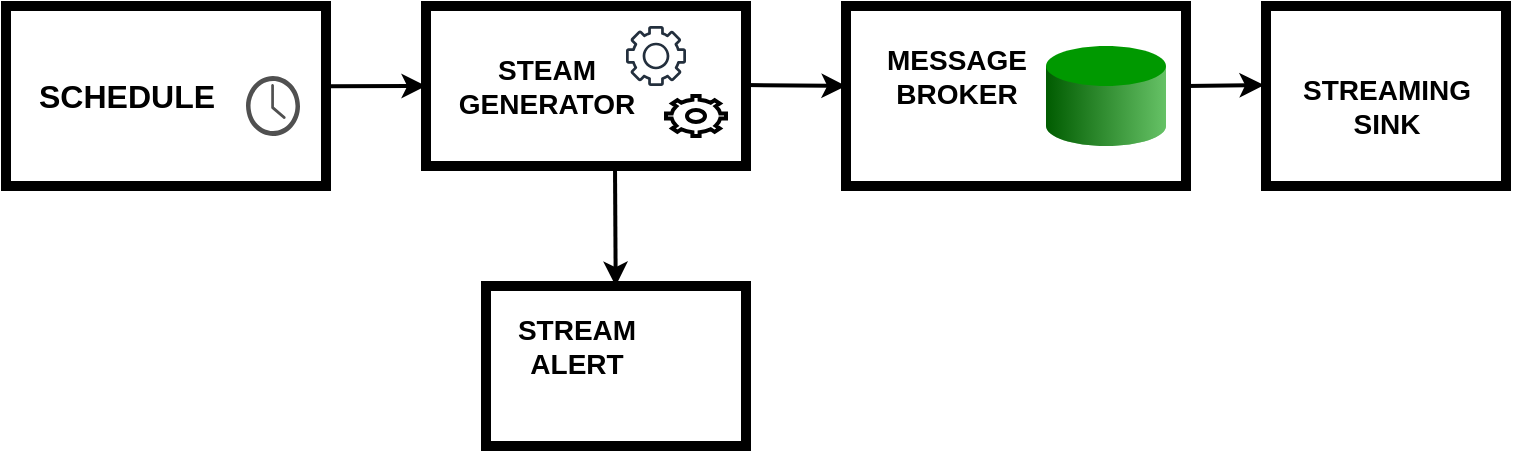 <mxfile version="18.1.3" type="github">
  <diagram id="enSJN7nPV-wxSySBar9t" name="Page-1">
    <mxGraphModel dx="868" dy="450" grid="1" gridSize="10" guides="1" tooltips="1" connect="1" arrows="1" fold="1" page="1" pageScale="1" pageWidth="827" pageHeight="1169" math="0" shadow="0">
      <root>
        <mxCell id="0" />
        <mxCell id="1" parent="0" />
        <mxCell id="5It37EYtNCBh6VqoB0bP-1" value="" style="rounded=0;whiteSpace=wrap;html=1;strokeWidth=5;" vertex="1" parent="1">
          <mxGeometry x="30" y="300" width="160" height="90" as="geometry" />
        </mxCell>
        <mxCell id="5It37EYtNCBh6VqoB0bP-2" value="&lt;b style=&quot;font-size: 16px;&quot;&gt;&lt;font style=&quot;font-size: 16px;&quot;&gt;SCHEDULE&lt;/font&gt;&lt;/b&gt;" style="text;html=1;resizable=0;autosize=1;align=center;verticalAlign=middle;points=[];fillColor=none;strokeColor=none;rounded=0;fontSize=16;" vertex="1" parent="1">
          <mxGeometry x="40" y="335" width="100" height="20" as="geometry" />
        </mxCell>
        <mxCell id="5It37EYtNCBh6VqoB0bP-3" value="" style="endArrow=classic;html=1;rounded=0;fontSize=21;exitX=1.005;exitY=0.446;exitDx=0;exitDy=0;exitPerimeter=0;strokeWidth=2;" edge="1" parent="1" source="5It37EYtNCBh6VqoB0bP-1">
          <mxGeometry width="50" height="50" relative="1" as="geometry">
            <mxPoint x="390" y="390" as="sourcePoint" />
            <mxPoint x="240" y="340" as="targetPoint" />
          </mxGeometry>
        </mxCell>
        <mxCell id="5It37EYtNCBh6VqoB0bP-4" value="" style="rounded=0;whiteSpace=wrap;html=1;strokeWidth=5;" vertex="1" parent="1">
          <mxGeometry x="240" y="300" width="160" height="80" as="geometry" />
        </mxCell>
        <mxCell id="5It37EYtNCBh6VqoB0bP-5" value="&lt;b style=&quot;font-size: 14px;&quot;&gt;&lt;font style=&quot;font-size: 14px;&quot;&gt;STEAM&lt;br style=&quot;font-size: 14px;&quot;&gt;GENERATOR&lt;br style=&quot;font-size: 14px;&quot;&gt;&lt;/font&gt;&lt;/b&gt;" style="text;html=1;resizable=0;autosize=1;align=center;verticalAlign=middle;points=[];fillColor=none;strokeColor=none;rounded=0;fontSize=14;" vertex="1" parent="1">
          <mxGeometry x="250" y="320" width="100" height="40" as="geometry" />
        </mxCell>
        <mxCell id="5It37EYtNCBh6VqoB0bP-6" value="" style="endArrow=classic;html=1;rounded=0;fontSize=21;exitX=1.005;exitY=0.446;exitDx=0;exitDy=0;exitPerimeter=0;strokeWidth=2;" edge="1" parent="1">
          <mxGeometry width="50" height="50" relative="1" as="geometry">
            <mxPoint x="400" y="339.5" as="sourcePoint" />
            <mxPoint x="450" y="340" as="targetPoint" />
          </mxGeometry>
        </mxCell>
        <mxCell id="5It37EYtNCBh6VqoB0bP-8" value="" style="rounded=0;whiteSpace=wrap;html=1;strokeWidth=5;" vertex="1" parent="1">
          <mxGeometry x="450" y="300" width="170" height="90" as="geometry" />
        </mxCell>
        <mxCell id="5It37EYtNCBh6VqoB0bP-9" value="&lt;b style=&quot;font-size: 14px;&quot;&gt;&lt;font style=&quot;font-size: 14px;&quot;&gt;MESSAGE&lt;br&gt;BROKER&lt;br style=&quot;font-size: 14px;&quot;&gt;&lt;/font&gt;&lt;/b&gt;" style="text;html=1;resizable=0;autosize=1;align=center;verticalAlign=middle;points=[];fillColor=none;strokeColor=none;rounded=0;fontSize=14;" vertex="1" parent="1">
          <mxGeometry x="460" y="315" width="90" height="40" as="geometry" />
        </mxCell>
        <mxCell id="5It37EYtNCBh6VqoB0bP-10" value="" style="endArrow=classic;html=1;rounded=0;fontSize=21;strokeWidth=2;" edge="1" parent="1">
          <mxGeometry width="50" height="50" relative="1" as="geometry">
            <mxPoint x="620" y="340" as="sourcePoint" />
            <mxPoint x="659" y="339.52" as="targetPoint" />
          </mxGeometry>
        </mxCell>
        <mxCell id="5It37EYtNCBh6VqoB0bP-11" value="" style="rounded=0;whiteSpace=wrap;html=1;strokeWidth=5;" vertex="1" parent="1">
          <mxGeometry x="660" y="300" width="120" height="90" as="geometry" />
        </mxCell>
        <mxCell id="5It37EYtNCBh6VqoB0bP-12" value="&lt;b style=&quot;font-size: 14px;&quot;&gt;&lt;font style=&quot;font-size: 14px;&quot;&gt;STREAMING&lt;br&gt;SINK&lt;br style=&quot;font-size: 14px;&quot;&gt;&lt;/font&gt;&lt;/b&gt;" style="text;html=1;resizable=0;autosize=1;align=center;verticalAlign=middle;points=[];fillColor=none;strokeColor=none;rounded=0;fontSize=14;" vertex="1" parent="1">
          <mxGeometry x="670" y="330" width="100" height="40" as="geometry" />
        </mxCell>
        <mxCell id="5It37EYtNCBh6VqoB0bP-13" value="" style="endArrow=classic;html=1;rounded=0;fontSize=21;strokeWidth=2;" edge="1" parent="1">
          <mxGeometry width="50" height="50" relative="1" as="geometry">
            <mxPoint x="334.5" y="380" as="sourcePoint" />
            <mxPoint x="334.85" y="440" as="targetPoint" />
          </mxGeometry>
        </mxCell>
        <mxCell id="5It37EYtNCBh6VqoB0bP-14" value="" style="rounded=0;whiteSpace=wrap;html=1;strokeWidth=5;" vertex="1" parent="1">
          <mxGeometry x="270" y="440" width="130" height="80" as="geometry" />
        </mxCell>
        <mxCell id="5It37EYtNCBh6VqoB0bP-15" value="&lt;b style=&quot;font-size: 14px;&quot;&gt;&lt;font style=&quot;font-size: 14px;&quot;&gt;STREAM&lt;br&gt;ALERT&lt;br style=&quot;font-size: 14px;&quot;&gt;&lt;/font&gt;&lt;/b&gt;" style="text;html=1;resizable=0;autosize=1;align=center;verticalAlign=middle;points=[];fillColor=none;strokeColor=none;rounded=0;fontSize=14;" vertex="1" parent="1">
          <mxGeometry x="280" y="450" width="70" height="40" as="geometry" />
        </mxCell>
        <mxCell id="5It37EYtNCBh6VqoB0bP-17" value="" style="shape=image;html=1;verticalAlign=top;verticalLabelPosition=bottom;labelBackgroundColor=#ffffff;imageAspect=0;aspect=fixed;image=https://cdn1.iconfinder.com/data/icons/christmas-line-version-free/100/christmas_line-15-128.png;fontSize=14;strokeWidth=5;" vertex="1" parent="1">
          <mxGeometry x="350" y="460" width="40" height="40" as="geometry" />
        </mxCell>
        <mxCell id="5It37EYtNCBh6VqoB0bP-18" value="" style="sketch=0;pointerEvents=1;shadow=0;dashed=0;html=1;strokeColor=none;fillColor=#505050;labelPosition=center;verticalLabelPosition=bottom;verticalAlign=top;outlineConnect=0;align=center;shape=mxgraph.office.concepts.clock;fontSize=14;" vertex="1" parent="1">
          <mxGeometry x="150" y="335" width="27" height="30" as="geometry" />
        </mxCell>
        <mxCell id="5It37EYtNCBh6VqoB0bP-23" value="" style="sketch=0;outlineConnect=0;fontColor=#232F3E;gradientColor=none;fillColor=#232F3D;strokeColor=none;dashed=0;verticalLabelPosition=bottom;verticalAlign=top;align=center;html=1;fontSize=12;fontStyle=0;aspect=fixed;pointerEvents=1;shape=mxgraph.aws4.gear;" vertex="1" parent="1">
          <mxGeometry x="340" y="310" width="30" height="30" as="geometry" />
        </mxCell>
        <mxCell id="5It37EYtNCBh6VqoB0bP-24" value="" style="html=1;verticalLabelPosition=bottom;align=center;labelBackgroundColor=#ffffff;verticalAlign=top;strokeWidth=2;strokeColor=#000000;shadow=0;dashed=0;shape=mxgraph.ios7.icons.settings;fontSize=14;" vertex="1" parent="1">
          <mxGeometry x="360" y="345" width="30" height="20" as="geometry" />
        </mxCell>
        <mxCell id="5It37EYtNCBh6VqoB0bP-25" value="" style="verticalLabelPosition=bottom;verticalAlign=top;html=1;shape=mxgraph.infographic.cylinder;fillColor=#009900;strokeColor=none;fontSize=14;" vertex="1" parent="1">
          <mxGeometry x="550" y="320" width="60" height="50" as="geometry" />
        </mxCell>
      </root>
    </mxGraphModel>
  </diagram>
</mxfile>
